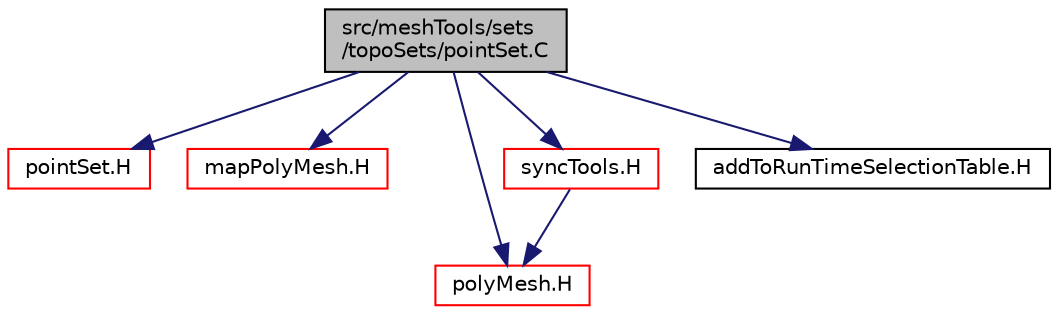 digraph "src/meshTools/sets/topoSets/pointSet.C"
{
  bgcolor="transparent";
  edge [fontname="Helvetica",fontsize="10",labelfontname="Helvetica",labelfontsize="10"];
  node [fontname="Helvetica",fontsize="10",shape=record];
  Node0 [label="src/meshTools/sets\l/topoSets/pointSet.C",height=0.2,width=0.4,color="black", fillcolor="grey75", style="filled", fontcolor="black"];
  Node0 -> Node1 [color="midnightblue",fontsize="10",style="solid",fontname="Helvetica"];
  Node1 [label="pointSet.H",height=0.2,width=0.4,color="red",URL="$a08834.html"];
  Node0 -> Node136 [color="midnightblue",fontsize="10",style="solid",fontname="Helvetica"];
  Node136 [label="mapPolyMesh.H",height=0.2,width=0.4,color="red",URL="$a12365.html"];
  Node0 -> Node148 [color="midnightblue",fontsize="10",style="solid",fontname="Helvetica"];
  Node148 [label="polyMesh.H",height=0.2,width=0.4,color="red",URL="$a12398.html"];
  Node0 -> Node240 [color="midnightblue",fontsize="10",style="solid",fontname="Helvetica"];
  Node240 [label="syncTools.H",height=0.2,width=0.4,color="red",URL="$a12536.html"];
  Node240 -> Node148 [color="midnightblue",fontsize="10",style="solid",fontname="Helvetica"];
  Node0 -> Node255 [color="midnightblue",fontsize="10",style="solid",fontname="Helvetica"];
  Node255 [label="addToRunTimeSelectionTable.H",height=0.2,width=0.4,color="black",URL="$a09989.html",tooltip="Macros for easy insertion into run-time selection tables. "];
}
